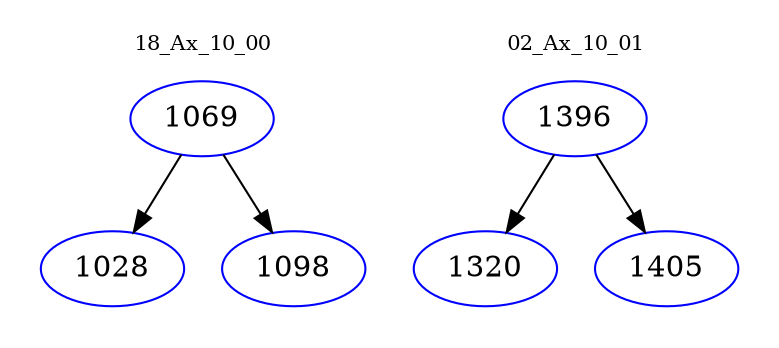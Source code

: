 digraph{
subgraph cluster_0 {
color = white
label = "18_Ax_10_00";
fontsize=10;
T0_1069 [label="1069", color="blue"]
T0_1069 -> T0_1028 [color="black"]
T0_1028 [label="1028", color="blue"]
T0_1069 -> T0_1098 [color="black"]
T0_1098 [label="1098", color="blue"]
}
subgraph cluster_1 {
color = white
label = "02_Ax_10_01";
fontsize=10;
T1_1396 [label="1396", color="blue"]
T1_1396 -> T1_1320 [color="black"]
T1_1320 [label="1320", color="blue"]
T1_1396 -> T1_1405 [color="black"]
T1_1405 [label="1405", color="blue"]
}
}
